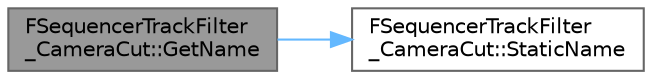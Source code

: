 digraph "FSequencerTrackFilter_CameraCut::GetName"
{
 // INTERACTIVE_SVG=YES
 // LATEX_PDF_SIZE
  bgcolor="transparent";
  edge [fontname=Helvetica,fontsize=10,labelfontname=Helvetica,labelfontsize=10];
  node [fontname=Helvetica,fontsize=10,shape=box,height=0.2,width=0.4];
  rankdir="LR";
  Node1 [id="Node000001",label="FSequencerTrackFilter\l_CameraCut::GetName",height=0.2,width=0.4,color="gray40", fillcolor="grey60", style="filled", fontcolor="black",tooltip=" "];
  Node1 -> Node2 [id="edge1_Node000001_Node000002",color="steelblue1",style="solid",tooltip=" "];
  Node2 [id="Node000002",label="FSequencerTrackFilter\l_CameraCut::StaticName",height=0.2,width=0.4,color="grey40", fillcolor="white", style="filled",URL="$d9/d30/classFSequencerTrackFilter__CameraCut.html#a4afacb2df1ccdf496239723bcbb7b4fc",tooltip=" "];
}
